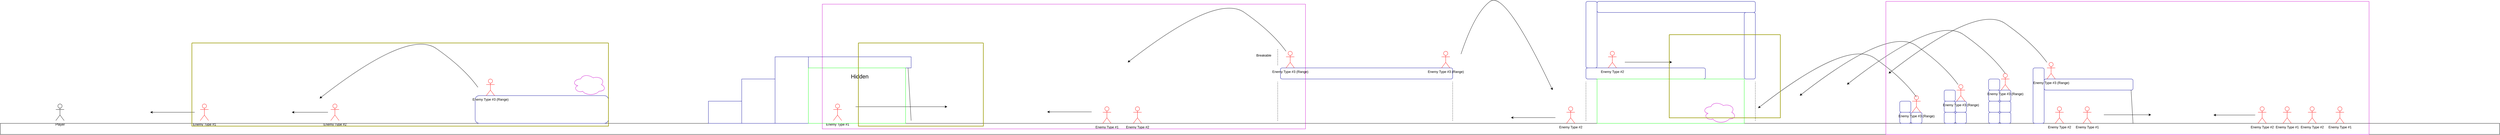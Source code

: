 <mxfile version="15.0.2" type="github">
  <diagram id="CVMTndMfb1_CYvGRXAgP" name="Page-1">
    <mxGraphModel dx="1999" dy="652" grid="1" gridSize="10" guides="1" tooltips="1" connect="1" arrows="1" fold="1" page="1" pageScale="1" pageWidth="3000" pageHeight="500" math="0" shadow="0">
      <root>
        <mxCell id="0" />
        <mxCell id="1" parent="0" />
        <mxCell id="uomXH_82EVlErH10DqCl-2" value="" style="rounded=0;whiteSpace=wrap;html=1;" vertex="1" parent="1">
          <mxGeometry y="960" width="9000" height="40" as="geometry" />
        </mxCell>
        <mxCell id="uomXH_82EVlErH10DqCl-4" value="Player" style="shape=umlActor;verticalLabelPosition=bottom;verticalAlign=top;html=1;outlineConnect=0;" vertex="1" parent="1">
          <mxGeometry x="200" y="890" width="30" height="60" as="geometry" />
        </mxCell>
        <mxCell id="uomXH_82EVlErH10DqCl-5" value="Enemy Type #1" style="shape=umlActor;verticalLabelPosition=bottom;verticalAlign=top;html=1;outlineConnect=0;strokeColor=#FF0000;" vertex="1" parent="1">
          <mxGeometry x="720" y="890" width="30" height="60" as="geometry" />
        </mxCell>
        <mxCell id="uomXH_82EVlErH10DqCl-6" value="Enemy Type #2" style="shape=umlActor;verticalLabelPosition=bottom;verticalAlign=top;html=1;outlineConnect=0;strokeColor=#FF0000;" vertex="1" parent="1">
          <mxGeometry x="1190" y="890" width="30" height="60" as="geometry" />
        </mxCell>
        <mxCell id="uomXH_82EVlErH10DqCl-8" value="" style="rounded=1;whiteSpace=wrap;html=1;strokeColor=#000099;" vertex="1" parent="1">
          <mxGeometry x="1710" y="860" width="480" height="100" as="geometry" />
        </mxCell>
        <mxCell id="uomXH_82EVlErH10DqCl-9" value="Enemy Type #3 (Range)" style="shape=umlActor;verticalLabelPosition=bottom;verticalAlign=top;html=1;outlineConnect=0;strokeColor=#FF0000;" vertex="1" parent="1">
          <mxGeometry x="1750" y="800" width="30" height="60" as="geometry" />
        </mxCell>
        <mxCell id="uomXH_82EVlErH10DqCl-10" value="" style="rounded=0;whiteSpace=wrap;html=1;strokeColor=#000099;" vertex="1" parent="1">
          <mxGeometry x="2790" y="720" width="120" height="240" as="geometry" />
        </mxCell>
        <mxCell id="uomXH_82EVlErH10DqCl-11" value="" style="rounded=0;whiteSpace=wrap;html=1;strokeColor=#000099;" vertex="1" parent="1">
          <mxGeometry x="2910" y="720" width="370" height="40" as="geometry" />
        </mxCell>
        <mxCell id="uomXH_82EVlErH10DqCl-13" value="Enemy Type #1" style="shape=umlActor;verticalLabelPosition=bottom;verticalAlign=top;html=1;outlineConnect=0;strokeColor=#FF0000;" vertex="1" parent="1">
          <mxGeometry x="3000" y="890" width="30" height="60" as="geometry" />
        </mxCell>
        <mxCell id="uomXH_82EVlErH10DqCl-14" value="&lt;font style=&quot;font-size: 20px&quot;&gt;Hidden&lt;/font&gt;" style="text;html=1;strokeColor=none;fillColor=none;align=center;verticalAlign=middle;whiteSpace=wrap;rounded=0;" vertex="1" parent="1">
          <mxGeometry x="2990" y="770" width="210" height="40" as="geometry" />
        </mxCell>
        <mxCell id="uomXH_82EVlErH10DqCl-15" value="" style="endArrow=none;html=1;entryX=0.97;entryY=1;entryDx=0;entryDy=0;entryPerimeter=0;" edge="1" parent="1" target="uomXH_82EVlErH10DqCl-11">
          <mxGeometry width="50" height="50" relative="1" as="geometry">
            <mxPoint x="3280" y="950" as="sourcePoint" />
            <mxPoint x="3190" y="470" as="targetPoint" />
          </mxGeometry>
        </mxCell>
        <mxCell id="uomXH_82EVlErH10DqCl-17" value="" style="endArrow=classic;html=1;" edge="1" parent="1">
          <mxGeometry width="50" height="50" relative="1" as="geometry">
            <mxPoint x="3080" y="900" as="sourcePoint" />
            <mxPoint x="3410" y="900" as="targetPoint" />
          </mxGeometry>
        </mxCell>
        <mxCell id="uomXH_82EVlErH10DqCl-18" value="" style="endArrow=classic;html=1;" edge="1" parent="1">
          <mxGeometry width="50" height="50" relative="1" as="geometry">
            <mxPoint x="700" y="920" as="sourcePoint" />
            <mxPoint x="540" y="920" as="targetPoint" />
          </mxGeometry>
        </mxCell>
        <mxCell id="uomXH_82EVlErH10DqCl-19" value="" style="endArrow=classic;html=1;" edge="1" parent="1">
          <mxGeometry width="50" height="50" relative="1" as="geometry">
            <mxPoint x="1180" y="920" as="sourcePoint" />
            <mxPoint x="1050" y="920" as="targetPoint" />
          </mxGeometry>
        </mxCell>
        <mxCell id="uomXH_82EVlErH10DqCl-20" value="" style="curved=1;endArrow=classic;html=1;" edge="1" parent="1">
          <mxGeometry width="50" height="50" relative="1" as="geometry">
            <mxPoint x="1720" y="830" as="sourcePoint" />
            <mxPoint x="1150" y="870" as="targetPoint" />
            <Array as="points">
              <mxPoint x="1670" y="760" />
              <mxPoint x="1470" y="620" />
            </Array>
          </mxGeometry>
        </mxCell>
        <mxCell id="uomXH_82EVlErH10DqCl-21" value="" style="endArrow=none;dashed=1;html=1;" edge="1" parent="1">
          <mxGeometry width="50" height="50" relative="1" as="geometry">
            <mxPoint x="4600" y="950" as="sourcePoint" />
            <mxPoint x="4600" y="810" as="targetPoint" />
          </mxGeometry>
        </mxCell>
        <mxCell id="uomXH_82EVlErH10DqCl-22" value="Enemy Type #1" style="shape=umlActor;verticalLabelPosition=bottom;verticalAlign=top;html=1;outlineConnect=0;strokeColor=#FF0000;" vertex="1" parent="1">
          <mxGeometry x="7500" y="900" width="30" height="60" as="geometry" />
        </mxCell>
        <mxCell id="uomXH_82EVlErH10DqCl-23" value="Enemy Type #2" style="shape=umlActor;verticalLabelPosition=bottom;verticalAlign=top;html=1;outlineConnect=0;strokeColor=#FF0000;" vertex="1" parent="1">
          <mxGeometry x="4080" y="900" width="30" height="60" as="geometry" />
        </mxCell>
        <mxCell id="uomXH_82EVlErH10DqCl-24" value="Breakable" style="text;html=1;strokeColor=none;fillColor=none;align=center;verticalAlign=middle;whiteSpace=wrap;rounded=0;" vertex="1" parent="1">
          <mxGeometry x="4410" y="690" width="280" height="50" as="geometry" />
        </mxCell>
        <mxCell id="uomXH_82EVlErH10DqCl-25" value="" style="rounded=1;whiteSpace=wrap;html=1;strokeColor=#000099;" vertex="1" parent="1">
          <mxGeometry x="4610" y="760" width="620" height="40" as="geometry" />
        </mxCell>
        <mxCell id="uomXH_82EVlErH10DqCl-26" value="" style="endArrow=none;dashed=1;html=1;" edge="1" parent="1">
          <mxGeometry width="50" height="50" relative="1" as="geometry">
            <mxPoint x="4600" y="750" as="sourcePoint" />
            <mxPoint x="4600" y="690" as="targetPoint" />
          </mxGeometry>
        </mxCell>
        <mxCell id="uomXH_82EVlErH10DqCl-27" value="Enemy Type #3 (Range)" style="shape=umlActor;verticalLabelPosition=bottom;verticalAlign=top;html=1;outlineConnect=0;strokeColor=#FF0000;" vertex="1" parent="1">
          <mxGeometry x="4630" y="700" width="30" height="60" as="geometry" />
        </mxCell>
        <mxCell id="uomXH_82EVlErH10DqCl-28" value="Enemy Type #3 (Range)" style="shape=umlActor;verticalLabelPosition=bottom;verticalAlign=top;html=1;outlineConnect=0;strokeColor=#FF0000;" vertex="1" parent="1">
          <mxGeometry x="5190" y="700" width="30" height="60" as="geometry" />
        </mxCell>
        <mxCell id="uomXH_82EVlErH10DqCl-29" value="" style="endArrow=none;dashed=1;html=1;" edge="1" parent="1">
          <mxGeometry width="50" height="50" relative="1" as="geometry">
            <mxPoint x="5230" y="950" as="sourcePoint" />
            <mxPoint x="5230" y="810" as="targetPoint" />
          </mxGeometry>
        </mxCell>
        <mxCell id="uomXH_82EVlErH10DqCl-30" value="" style="rounded=1;whiteSpace=wrap;html=1;strokeColor=#000099;" vertex="1" parent="1">
          <mxGeometry x="5710" y="760" width="430" height="40" as="geometry" />
        </mxCell>
        <mxCell id="uomXH_82EVlErH10DqCl-31" value="" style="endArrow=none;dashed=1;html=1;" edge="1" parent="1">
          <mxGeometry width="50" height="50" relative="1" as="geometry">
            <mxPoint x="5710" y="950" as="sourcePoint" />
            <mxPoint x="5710" y="810" as="targetPoint" />
          </mxGeometry>
        </mxCell>
        <mxCell id="uomXH_82EVlErH10DqCl-32" value="" style="endArrow=none;dashed=1;html=1;" edge="1" parent="1">
          <mxGeometry width="50" height="50" relative="1" as="geometry">
            <mxPoint x="6320" y="950" as="sourcePoint" />
            <mxPoint x="6320" y="810" as="targetPoint" />
          </mxGeometry>
        </mxCell>
        <mxCell id="uomXH_82EVlErH10DqCl-33" value="Enemy Type #2" style="shape=umlActor;verticalLabelPosition=bottom;verticalAlign=top;html=1;outlineConnect=0;strokeColor=#FF0000;" vertex="1" parent="1">
          <mxGeometry x="5640" y="900" width="30" height="60" as="geometry" />
        </mxCell>
        <mxCell id="uomXH_82EVlErH10DqCl-34" value="" style="rounded=1;whiteSpace=wrap;html=1;strokeColor=#000099;" vertex="1" parent="1">
          <mxGeometry x="5710" y="520" width="40" height="240" as="geometry" />
        </mxCell>
        <mxCell id="uomXH_82EVlErH10DqCl-35" value="" style="rounded=1;whiteSpace=wrap;html=1;strokeColor=#000099;" vertex="1" parent="1">
          <mxGeometry x="5750" y="520" width="570" height="40" as="geometry" />
        </mxCell>
        <mxCell id="uomXH_82EVlErH10DqCl-36" value="" style="rounded=1;whiteSpace=wrap;html=1;strokeColor=#000099;" vertex="1" parent="1">
          <mxGeometry x="6280" y="560" width="40" height="240" as="geometry" />
        </mxCell>
        <mxCell id="uomXH_82EVlErH10DqCl-37" value="Enemy Type #2" style="shape=umlActor;verticalLabelPosition=bottom;verticalAlign=top;html=1;outlineConnect=0;strokeColor=#FF0000;" vertex="1" parent="1">
          <mxGeometry x="5790" y="700" width="30" height="60" as="geometry" />
        </mxCell>
        <mxCell id="uomXH_82EVlErH10DqCl-38" value="" style="rounded=1;whiteSpace=wrap;html=1;strokeColor=#000099;" vertex="1" parent="1">
          <mxGeometry x="6840" y="920" width="40" height="40" as="geometry" />
        </mxCell>
        <mxCell id="uomXH_82EVlErH10DqCl-39" value="" style="rounded=1;whiteSpace=wrap;html=1;strokeColor=#000099;" vertex="1" parent="1">
          <mxGeometry x="6880" y="920" width="40" height="40" as="geometry" />
        </mxCell>
        <mxCell id="uomXH_82EVlErH10DqCl-40" value="" style="rounded=1;whiteSpace=wrap;html=1;strokeColor=#000099;" vertex="1" parent="1">
          <mxGeometry x="6840" y="880" width="40" height="40" as="geometry" />
        </mxCell>
        <mxCell id="uomXH_82EVlErH10DqCl-41" value="" style="rounded=1;whiteSpace=wrap;html=1;strokeColor=#000099;" vertex="1" parent="1">
          <mxGeometry x="7000" y="920" width="40" height="40" as="geometry" />
        </mxCell>
        <mxCell id="uomXH_82EVlErH10DqCl-42" value="" style="rounded=1;whiteSpace=wrap;html=1;strokeColor=#000099;" vertex="1" parent="1">
          <mxGeometry x="7000" y="880" width="40" height="40" as="geometry" />
        </mxCell>
        <mxCell id="uomXH_82EVlErH10DqCl-43" value="" style="rounded=1;whiteSpace=wrap;html=1;strokeColor=#000099;" vertex="1" parent="1">
          <mxGeometry x="7000" y="840" width="40" height="40" as="geometry" />
        </mxCell>
        <mxCell id="uomXH_82EVlErH10DqCl-44" value="" style="rounded=1;whiteSpace=wrap;html=1;strokeColor=#000099;" vertex="1" parent="1">
          <mxGeometry x="7040" y="920" width="40" height="40" as="geometry" />
        </mxCell>
        <mxCell id="uomXH_82EVlErH10DqCl-45" value="" style="rounded=1;whiteSpace=wrap;html=1;strokeColor=#000099;" vertex="1" parent="1">
          <mxGeometry x="7040" y="880" width="40" height="40" as="geometry" />
        </mxCell>
        <mxCell id="uomXH_82EVlErH10DqCl-46" value="" style="rounded=1;whiteSpace=wrap;html=1;strokeColor=#000099;" vertex="1" parent="1">
          <mxGeometry x="7160" y="920" width="40" height="40" as="geometry" />
        </mxCell>
        <mxCell id="uomXH_82EVlErH10DqCl-47" value="" style="rounded=1;whiteSpace=wrap;html=1;strokeColor=#000099;" vertex="1" parent="1">
          <mxGeometry x="7160" y="880" width="40" height="40" as="geometry" />
        </mxCell>
        <mxCell id="uomXH_82EVlErH10DqCl-48" value="" style="rounded=1;whiteSpace=wrap;html=1;strokeColor=#000099;" vertex="1" parent="1">
          <mxGeometry x="7160" y="840" width="40" height="40" as="geometry" />
        </mxCell>
        <mxCell id="uomXH_82EVlErH10DqCl-50" value="" style="rounded=1;whiteSpace=wrap;html=1;strokeColor=#000099;" vertex="1" parent="1">
          <mxGeometry x="7160" y="800" width="40" height="40" as="geometry" />
        </mxCell>
        <mxCell id="uomXH_82EVlErH10DqCl-51" value="" style="rounded=1;whiteSpace=wrap;html=1;strokeColor=#000099;" vertex="1" parent="1">
          <mxGeometry x="7200" y="920" width="40" height="40" as="geometry" />
        </mxCell>
        <mxCell id="uomXH_82EVlErH10DqCl-52" value="" style="rounded=1;whiteSpace=wrap;html=1;strokeColor=#000099;" vertex="1" parent="1">
          <mxGeometry x="7200" y="880" width="40" height="40" as="geometry" />
        </mxCell>
        <mxCell id="uomXH_82EVlErH10DqCl-53" value="" style="rounded=1;whiteSpace=wrap;html=1;strokeColor=#000099;" vertex="1" parent="1">
          <mxGeometry x="7200" y="840" width="40" height="40" as="geometry" />
        </mxCell>
        <mxCell id="uomXH_82EVlErH10DqCl-55" value="" style="rounded=1;whiteSpace=wrap;html=1;strokeColor=#000099;" vertex="1" parent="1">
          <mxGeometry x="7320" y="760" width="40" height="200" as="geometry" />
        </mxCell>
        <mxCell id="uomXH_82EVlErH10DqCl-56" value="" style="rounded=1;whiteSpace=wrap;html=1;strokeColor=#000099;" vertex="1" parent="1">
          <mxGeometry x="7360" y="800" width="320" height="40" as="geometry" />
        </mxCell>
        <mxCell id="uomXH_82EVlErH10DqCl-57" value="" style="endArrow=none;html=1;exitX=0.273;exitY=-0.1;exitDx=0;exitDy=0;exitPerimeter=0;" edge="1" parent="1">
          <mxGeometry width="50" height="50" relative="1" as="geometry">
            <mxPoint x="7680" y="960" as="sourcePoint" />
            <mxPoint x="7673" y="840" as="targetPoint" />
          </mxGeometry>
        </mxCell>
        <mxCell id="uomXH_82EVlErH10DqCl-60" value="" style="swimlane;startSize=0;strokeColor=#00FF00;" vertex="1" parent="1">
          <mxGeometry x="2910" y="760" width="350" height="200" as="geometry" />
        </mxCell>
        <mxCell id="uomXH_82EVlErH10DqCl-61" value="" style="swimlane;startSize=0;strokeColor=#00FF00;" vertex="1" parent="1">
          <mxGeometry x="5750" y="800" width="530" height="160" as="geometry" />
        </mxCell>
        <mxCell id="uomXH_82EVlErH10DqCl-62" value="" style="ellipse;shape=cloud;whiteSpace=wrap;html=1;strokeColor=#CC00CC;" vertex="1" parent="uomXH_82EVlErH10DqCl-61">
          <mxGeometry x="380" y="80" width="120" height="80" as="geometry" />
        </mxCell>
        <mxCell id="uomXH_82EVlErH10DqCl-63" value="" style="ellipse;shape=cloud;whiteSpace=wrap;html=1;strokeColor=#CC00CC;" vertex="1" parent="1">
          <mxGeometry x="2060" y="780" width="120" height="80" as="geometry" />
        </mxCell>
        <mxCell id="uomXH_82EVlErH10DqCl-64" value="" style="rounded=0;whiteSpace=wrap;html=1;strokeColor=#000099;" vertex="1" parent="1">
          <mxGeometry x="2670" y="800" width="120" height="160" as="geometry" />
        </mxCell>
        <mxCell id="uomXH_82EVlErH10DqCl-65" value="" style="rounded=0;whiteSpace=wrap;html=1;strokeColor=#000099;" vertex="1" parent="1">
          <mxGeometry x="2550" y="880" width="120" height="80" as="geometry" />
        </mxCell>
        <mxCell id="uomXH_82EVlErH10DqCl-66" value="Enemy Type #2" style="shape=umlActor;verticalLabelPosition=bottom;verticalAlign=top;html=1;outlineConnect=0;strokeColor=#FF0000;" vertex="1" parent="1">
          <mxGeometry x="7400" y="900" width="30" height="60" as="geometry" />
        </mxCell>
        <mxCell id="uomXH_82EVlErH10DqCl-67" value="Enemy Type #1" style="shape=umlActor;verticalLabelPosition=bottom;verticalAlign=top;html=1;outlineConnect=0;strokeColor=#FF0000;" vertex="1" parent="1">
          <mxGeometry x="3970" y="900" width="30" height="60" as="geometry" />
        </mxCell>
        <mxCell id="uomXH_82EVlErH10DqCl-68" value="Enemy Type #3 (Range)" style="shape=umlActor;verticalLabelPosition=bottom;verticalAlign=top;html=1;outlineConnect=0;strokeColor=#FF0000;" vertex="1" parent="1">
          <mxGeometry x="6885" y="860" width="30" height="60" as="geometry" />
        </mxCell>
        <mxCell id="uomXH_82EVlErH10DqCl-69" value="Enemy Type #3 (Range)" style="shape=umlActor;verticalLabelPosition=bottom;verticalAlign=top;html=1;outlineConnect=0;strokeColor=#FF0000;" vertex="1" parent="1">
          <mxGeometry x="7045" y="820" width="30" height="60" as="geometry" />
        </mxCell>
        <mxCell id="uomXH_82EVlErH10DqCl-70" value="Enemy Type #3 (Range)" style="shape=umlActor;verticalLabelPosition=bottom;verticalAlign=top;html=1;outlineConnect=0;strokeColor=#FF0000;" vertex="1" parent="1">
          <mxGeometry x="7205" y="780" width="30" height="60" as="geometry" />
        </mxCell>
        <mxCell id="uomXH_82EVlErH10DqCl-71" value="Enemy Type #3 (Range)" style="shape=umlActor;verticalLabelPosition=bottom;verticalAlign=top;html=1;outlineConnect=0;strokeColor=#FF0000;" vertex="1" parent="1">
          <mxGeometry x="7370" y="740" width="30" height="60" as="geometry" />
        </mxCell>
        <mxCell id="uomXH_82EVlErH10DqCl-73" value="Enemy Type #1" style="shape=umlActor;verticalLabelPosition=bottom;verticalAlign=top;html=1;outlineConnect=0;strokeColor=#FF0000;" vertex="1" parent="1">
          <mxGeometry x="8220" y="900" width="30" height="60" as="geometry" />
        </mxCell>
        <mxCell id="uomXH_82EVlErH10DqCl-74" value="Enemy Type #2" style="shape=umlActor;verticalLabelPosition=bottom;verticalAlign=top;html=1;outlineConnect=0;strokeColor=#FF0000;" vertex="1" parent="1">
          <mxGeometry x="8130" y="900" width="30" height="60" as="geometry" />
        </mxCell>
        <mxCell id="uomXH_82EVlErH10DqCl-75" value="Enemy Type #1" style="shape=umlActor;verticalLabelPosition=bottom;verticalAlign=top;html=1;outlineConnect=0;strokeColor=#FF0000;" vertex="1" parent="1">
          <mxGeometry x="8410" y="900" width="30" height="60" as="geometry" />
        </mxCell>
        <mxCell id="uomXH_82EVlErH10DqCl-76" value="Enemy Type #2" style="shape=umlActor;verticalLabelPosition=bottom;verticalAlign=top;html=1;outlineConnect=0;strokeColor=#FF0000;" vertex="1" parent="1">
          <mxGeometry x="8310" y="900" width="30" height="60" as="geometry" />
        </mxCell>
        <mxCell id="uomXH_82EVlErH10DqCl-77" value="" style="endArrow=classic;html=1;" edge="1" parent="1">
          <mxGeometry width="50" height="50" relative="1" as="geometry">
            <mxPoint x="8120" y="930" as="sourcePoint" />
            <mxPoint x="7970" y="930" as="targetPoint" />
          </mxGeometry>
        </mxCell>
        <mxCell id="uomXH_82EVlErH10DqCl-78" value="" style="endArrow=classic;html=1;" edge="1" parent="1">
          <mxGeometry width="50" height="50" relative="1" as="geometry">
            <mxPoint x="5850" y="739.29" as="sourcePoint" />
            <mxPoint x="6020" y="739.29" as="targetPoint" />
          </mxGeometry>
        </mxCell>
        <mxCell id="uomXH_82EVlErH10DqCl-79" value="" style="curved=1;endArrow=classic;html=1;" edge="1" parent="1">
          <mxGeometry width="50" height="50" relative="1" as="geometry">
            <mxPoint x="6900" y="865" as="sourcePoint" />
            <mxPoint x="6330" y="905" as="targetPoint" />
            <Array as="points">
              <mxPoint x="6850" y="795" />
              <mxPoint x="6650" y="655" />
            </Array>
          </mxGeometry>
        </mxCell>
        <mxCell id="uomXH_82EVlErH10DqCl-80" value="" style="curved=1;endArrow=classic;html=1;" edge="1" parent="1">
          <mxGeometry width="50" height="50" relative="1" as="geometry">
            <mxPoint x="7050" y="820" as="sourcePoint" />
            <mxPoint x="6480" y="860" as="targetPoint" />
            <Array as="points">
              <mxPoint x="7000" y="750" />
              <mxPoint x="6800" y="610" />
            </Array>
          </mxGeometry>
        </mxCell>
        <mxCell id="uomXH_82EVlErH10DqCl-81" value="" style="curved=1;endArrow=classic;html=1;" edge="1" parent="1">
          <mxGeometry width="50" height="50" relative="1" as="geometry">
            <mxPoint x="7220" y="780" as="sourcePoint" />
            <mxPoint x="6650" y="820" as="targetPoint" />
            <Array as="points">
              <mxPoint x="7170" y="710" />
              <mxPoint x="6970" y="570" />
            </Array>
          </mxGeometry>
        </mxCell>
        <mxCell id="uomXH_82EVlErH10DqCl-82" value="" style="curved=1;endArrow=classic;html=1;" edge="1" parent="1">
          <mxGeometry width="50" height="50" relative="1" as="geometry">
            <mxPoint x="7370" y="740" as="sourcePoint" />
            <mxPoint x="6800" y="780" as="targetPoint" />
            <Array as="points">
              <mxPoint x="7320" y="670" />
              <mxPoint x="7120" y="530" />
            </Array>
          </mxGeometry>
        </mxCell>
        <mxCell id="uomXH_82EVlErH10DqCl-86" value="" style="endArrow=classic;html=1;" edge="1" parent="1">
          <mxGeometry width="50" height="50" relative="1" as="geometry">
            <mxPoint x="3930" y="918.57" as="sourcePoint" />
            <mxPoint x="3770" y="918.57" as="targetPoint" />
          </mxGeometry>
        </mxCell>
        <mxCell id="uomXH_82EVlErH10DqCl-87" value="" style="endArrow=classic;html=1;" edge="1" parent="1">
          <mxGeometry width="50" height="50" relative="1" as="geometry">
            <mxPoint x="5600" y="939.29" as="sourcePoint" />
            <mxPoint x="5440" y="939.29" as="targetPoint" />
          </mxGeometry>
        </mxCell>
        <mxCell id="uomXH_82EVlErH10DqCl-88" value="" style="curved=1;endArrow=classic;html=1;" edge="1" parent="1">
          <mxGeometry width="50" height="50" relative="1" as="geometry">
            <mxPoint x="4630" y="700.0" as="sourcePoint" />
            <mxPoint x="4060" y="740.0" as="targetPoint" />
            <Array as="points">
              <mxPoint x="4580" y="630" />
              <mxPoint x="4380" y="490" />
            </Array>
          </mxGeometry>
        </mxCell>
        <mxCell id="uomXH_82EVlErH10DqCl-89" value="" style="curved=1;endArrow=classic;html=1;" edge="1" parent="1">
          <mxGeometry width="50" height="50" relative="1" as="geometry">
            <mxPoint x="5260" y="710.0" as="sourcePoint" />
            <mxPoint x="5590" y="840" as="targetPoint" />
            <Array as="points">
              <mxPoint x="5310" y="560" />
              <mxPoint x="5420" y="480" />
            </Array>
          </mxGeometry>
        </mxCell>
        <mxCell id="uomXH_82EVlErH10DqCl-90" value="" style="swimlane;startSize=0;strokeColor=#CC00CC;" vertex="1" parent="1">
          <mxGeometry x="2960" y="530" width="1740" height="450" as="geometry" />
        </mxCell>
        <mxCell id="uomXH_82EVlErH10DqCl-91" value="" style="swimlane;startSize=0;strokeColor=#CC00CC;" vertex="1" parent="1">
          <mxGeometry x="6790" y="520" width="1740" height="480" as="geometry" />
        </mxCell>
        <mxCell id="uomXH_82EVlErH10DqCl-99" value="" style="endArrow=classic;html=1;" edge="1" parent="uomXH_82EVlErH10DqCl-91">
          <mxGeometry width="50" height="50" relative="1" as="geometry">
            <mxPoint x="785" y="409.17" as="sourcePoint" />
            <mxPoint x="955" y="409.17" as="targetPoint" />
          </mxGeometry>
        </mxCell>
        <mxCell id="uomXH_82EVlErH10DqCl-94" value="" style="swimlane;startSize=0;strokeColor=#999900;strokeWidth=2;" vertex="1" parent="1">
          <mxGeometry x="3090" y="670" width="450" height="300" as="geometry" />
        </mxCell>
        <mxCell id="uomXH_82EVlErH10DqCl-95" value="" style="swimlane;startSize=0;strokeColor=#999900;strokeWidth=2;" vertex="1" parent="1">
          <mxGeometry x="690" y="670" width="1500" height="300" as="geometry" />
        </mxCell>
        <mxCell id="uomXH_82EVlErH10DqCl-96" value="" style="swimlane;startSize=0;strokeColor=#999900;strokeWidth=2;" vertex="1" parent="1">
          <mxGeometry x="6010" y="640" width="400" height="300" as="geometry" />
        </mxCell>
      </root>
    </mxGraphModel>
  </diagram>
</mxfile>
